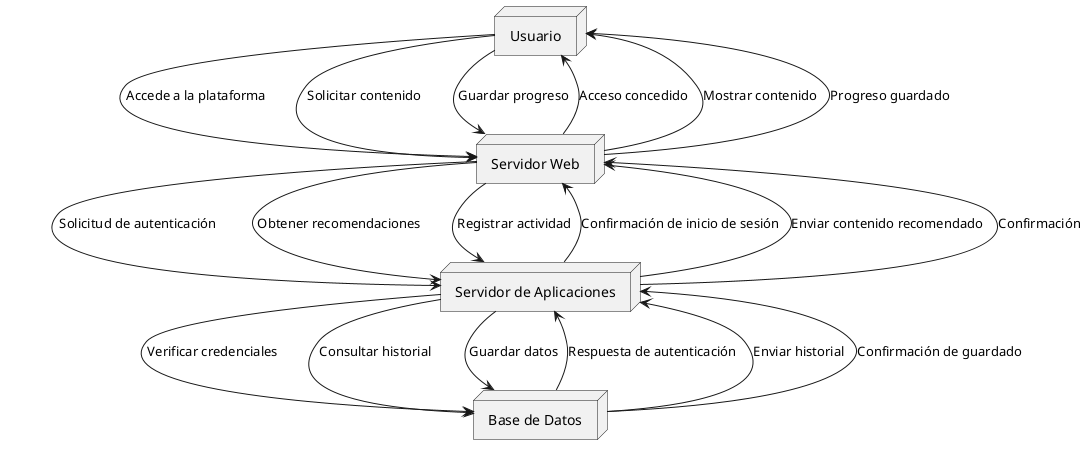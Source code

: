 @startuml

node "Usuario" as User
node "Servidor Web" as WebServer
node "Servidor de Aplicaciones" as AppServer
node "Base de Datos" as DB

User --> WebServer : Accede a la plataforma
WebServer --> AppServer : Solicitud de autenticación
AppServer --> DB : Verificar credenciales
DB --> AppServer : Respuesta de autenticación
AppServer --> WebServer : Confirmación de inicio de sesión
WebServer --> User : Acceso concedido

User --> WebServer : Solicitar contenido
WebServer --> AppServer : Obtener recomendaciones
AppServer --> DB : Consultar historial
DB --> AppServer : Enviar historial
AppServer --> WebServer : Enviar contenido recomendado
WebServer --> User : Mostrar contenido

User --> WebServer : Guardar progreso
WebServer --> AppServer : Registrar actividad
AppServer --> DB : Guardar datos
DB --> AppServer : Confirmación de guardado
AppServer --> WebServer : Confirmación
WebServer --> User : Progreso guardado

@enduml
